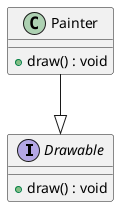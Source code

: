 @startuml
interface Drawable {
  + draw() : void
}
class Painter {
  + draw() : void
}
Painter --|> Drawable
@enduml
